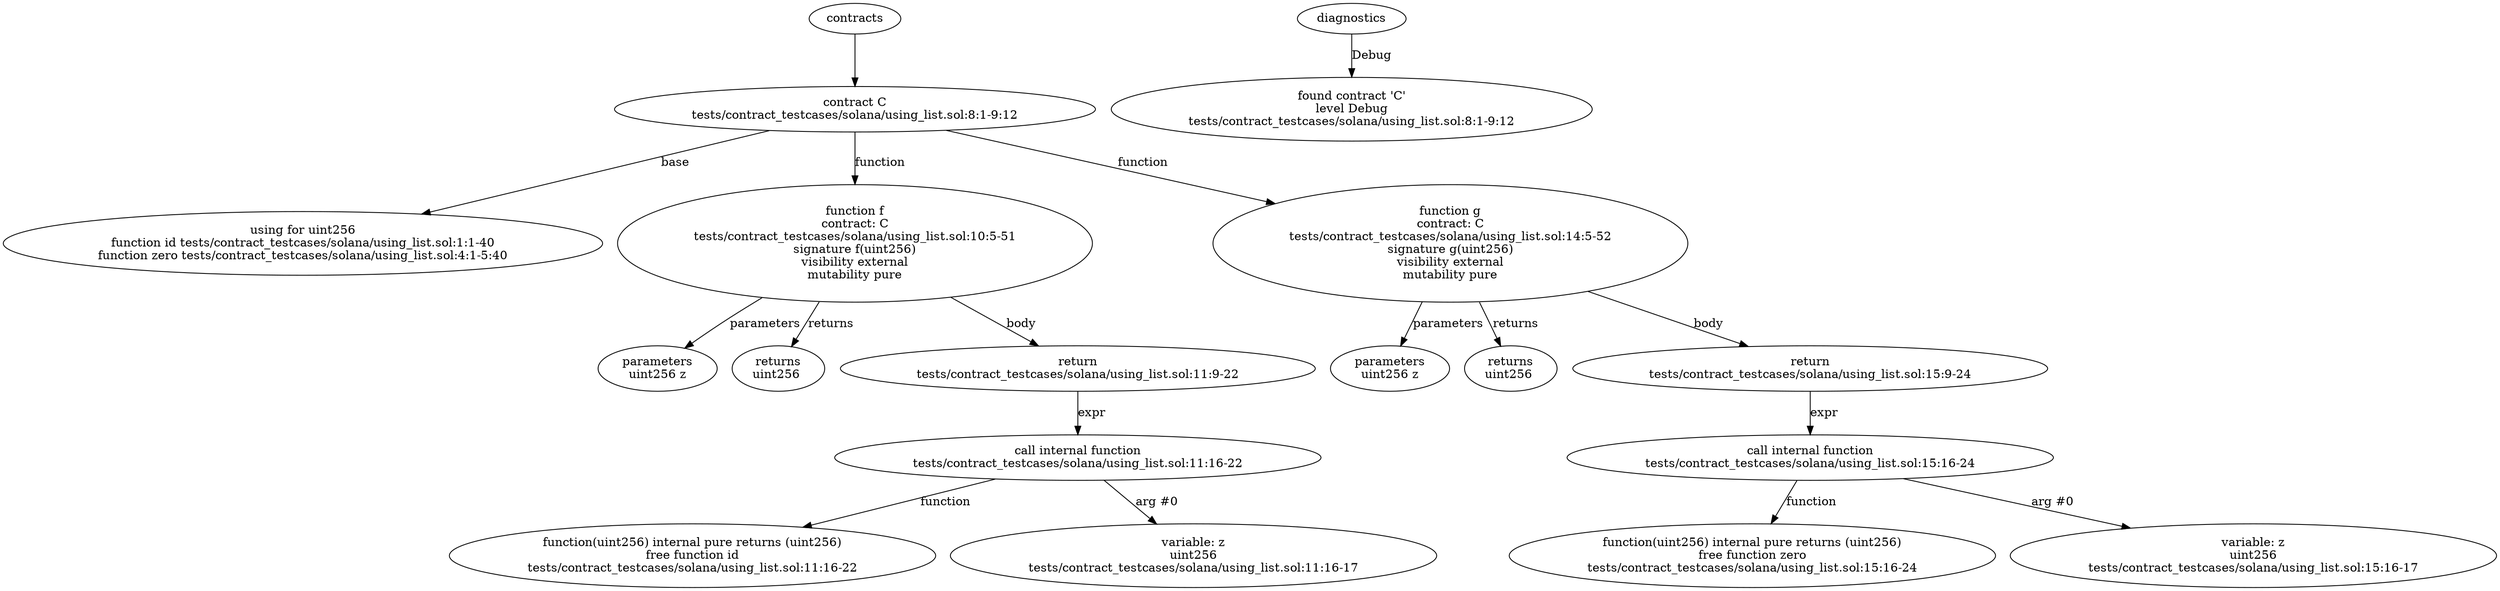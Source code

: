 strict digraph "tests/contract_testcases/solana/using_list.sol" {
	contract [label="contract C\ntests/contract_testcases/solana/using_list.sol:8:1-9:12"]
	using [label="using for uint256\nfunction id tests/contract_testcases/solana/using_list.sol:1:1-40\nfunction zero tests/contract_testcases/solana/using_list.sol:4:1-5:40"]
	f [label="function f\ncontract: C\ntests/contract_testcases/solana/using_list.sol:10:5-51\nsignature f(uint256)\nvisibility external\nmutability pure"]
	parameters [label="parameters\nuint256 z"]
	returns [label="returns\nuint256 "]
	return [label="return\ntests/contract_testcases/solana/using_list.sol:11:9-22"]
	call_internal_function [label="call internal function\ntests/contract_testcases/solana/using_list.sol:11:16-22"]
	internal_function [label="function(uint256) internal pure returns (uint256)\nfree function id\ntests/contract_testcases/solana/using_list.sol:11:16-22"]
	variable [label="variable: z\nuint256\ntests/contract_testcases/solana/using_list.sol:11:16-17"]
	g [label="function g\ncontract: C\ntests/contract_testcases/solana/using_list.sol:14:5-52\nsignature g(uint256)\nvisibility external\nmutability pure"]
	parameters_12 [label="parameters\nuint256 z"]
	returns_13 [label="returns\nuint256 "]
	return_14 [label="return\ntests/contract_testcases/solana/using_list.sol:15:9-24"]
	call_internal_function_15 [label="call internal function\ntests/contract_testcases/solana/using_list.sol:15:16-24"]
	internal_function_16 [label="function(uint256) internal pure returns (uint256)\nfree function zero\ntests/contract_testcases/solana/using_list.sol:15:16-24"]
	variable_17 [label="variable: z\nuint256\ntests/contract_testcases/solana/using_list.sol:15:16-17"]
	diagnostic [label="found contract 'C'\nlevel Debug\ntests/contract_testcases/solana/using_list.sol:8:1-9:12"]
	contracts -> contract
	contract -> using [label="base"]
	contract -> f [label="function"]
	f -> parameters [label="parameters"]
	f -> returns [label="returns"]
	f -> return [label="body"]
	return -> call_internal_function [label="expr"]
	call_internal_function -> internal_function [label="function"]
	call_internal_function -> variable [label="arg #0"]
	contract -> g [label="function"]
	g -> parameters_12 [label="parameters"]
	g -> returns_13 [label="returns"]
	g -> return_14 [label="body"]
	return_14 -> call_internal_function_15 [label="expr"]
	call_internal_function_15 -> internal_function_16 [label="function"]
	call_internal_function_15 -> variable_17 [label="arg #0"]
	diagnostics -> diagnostic [label="Debug"]
}
